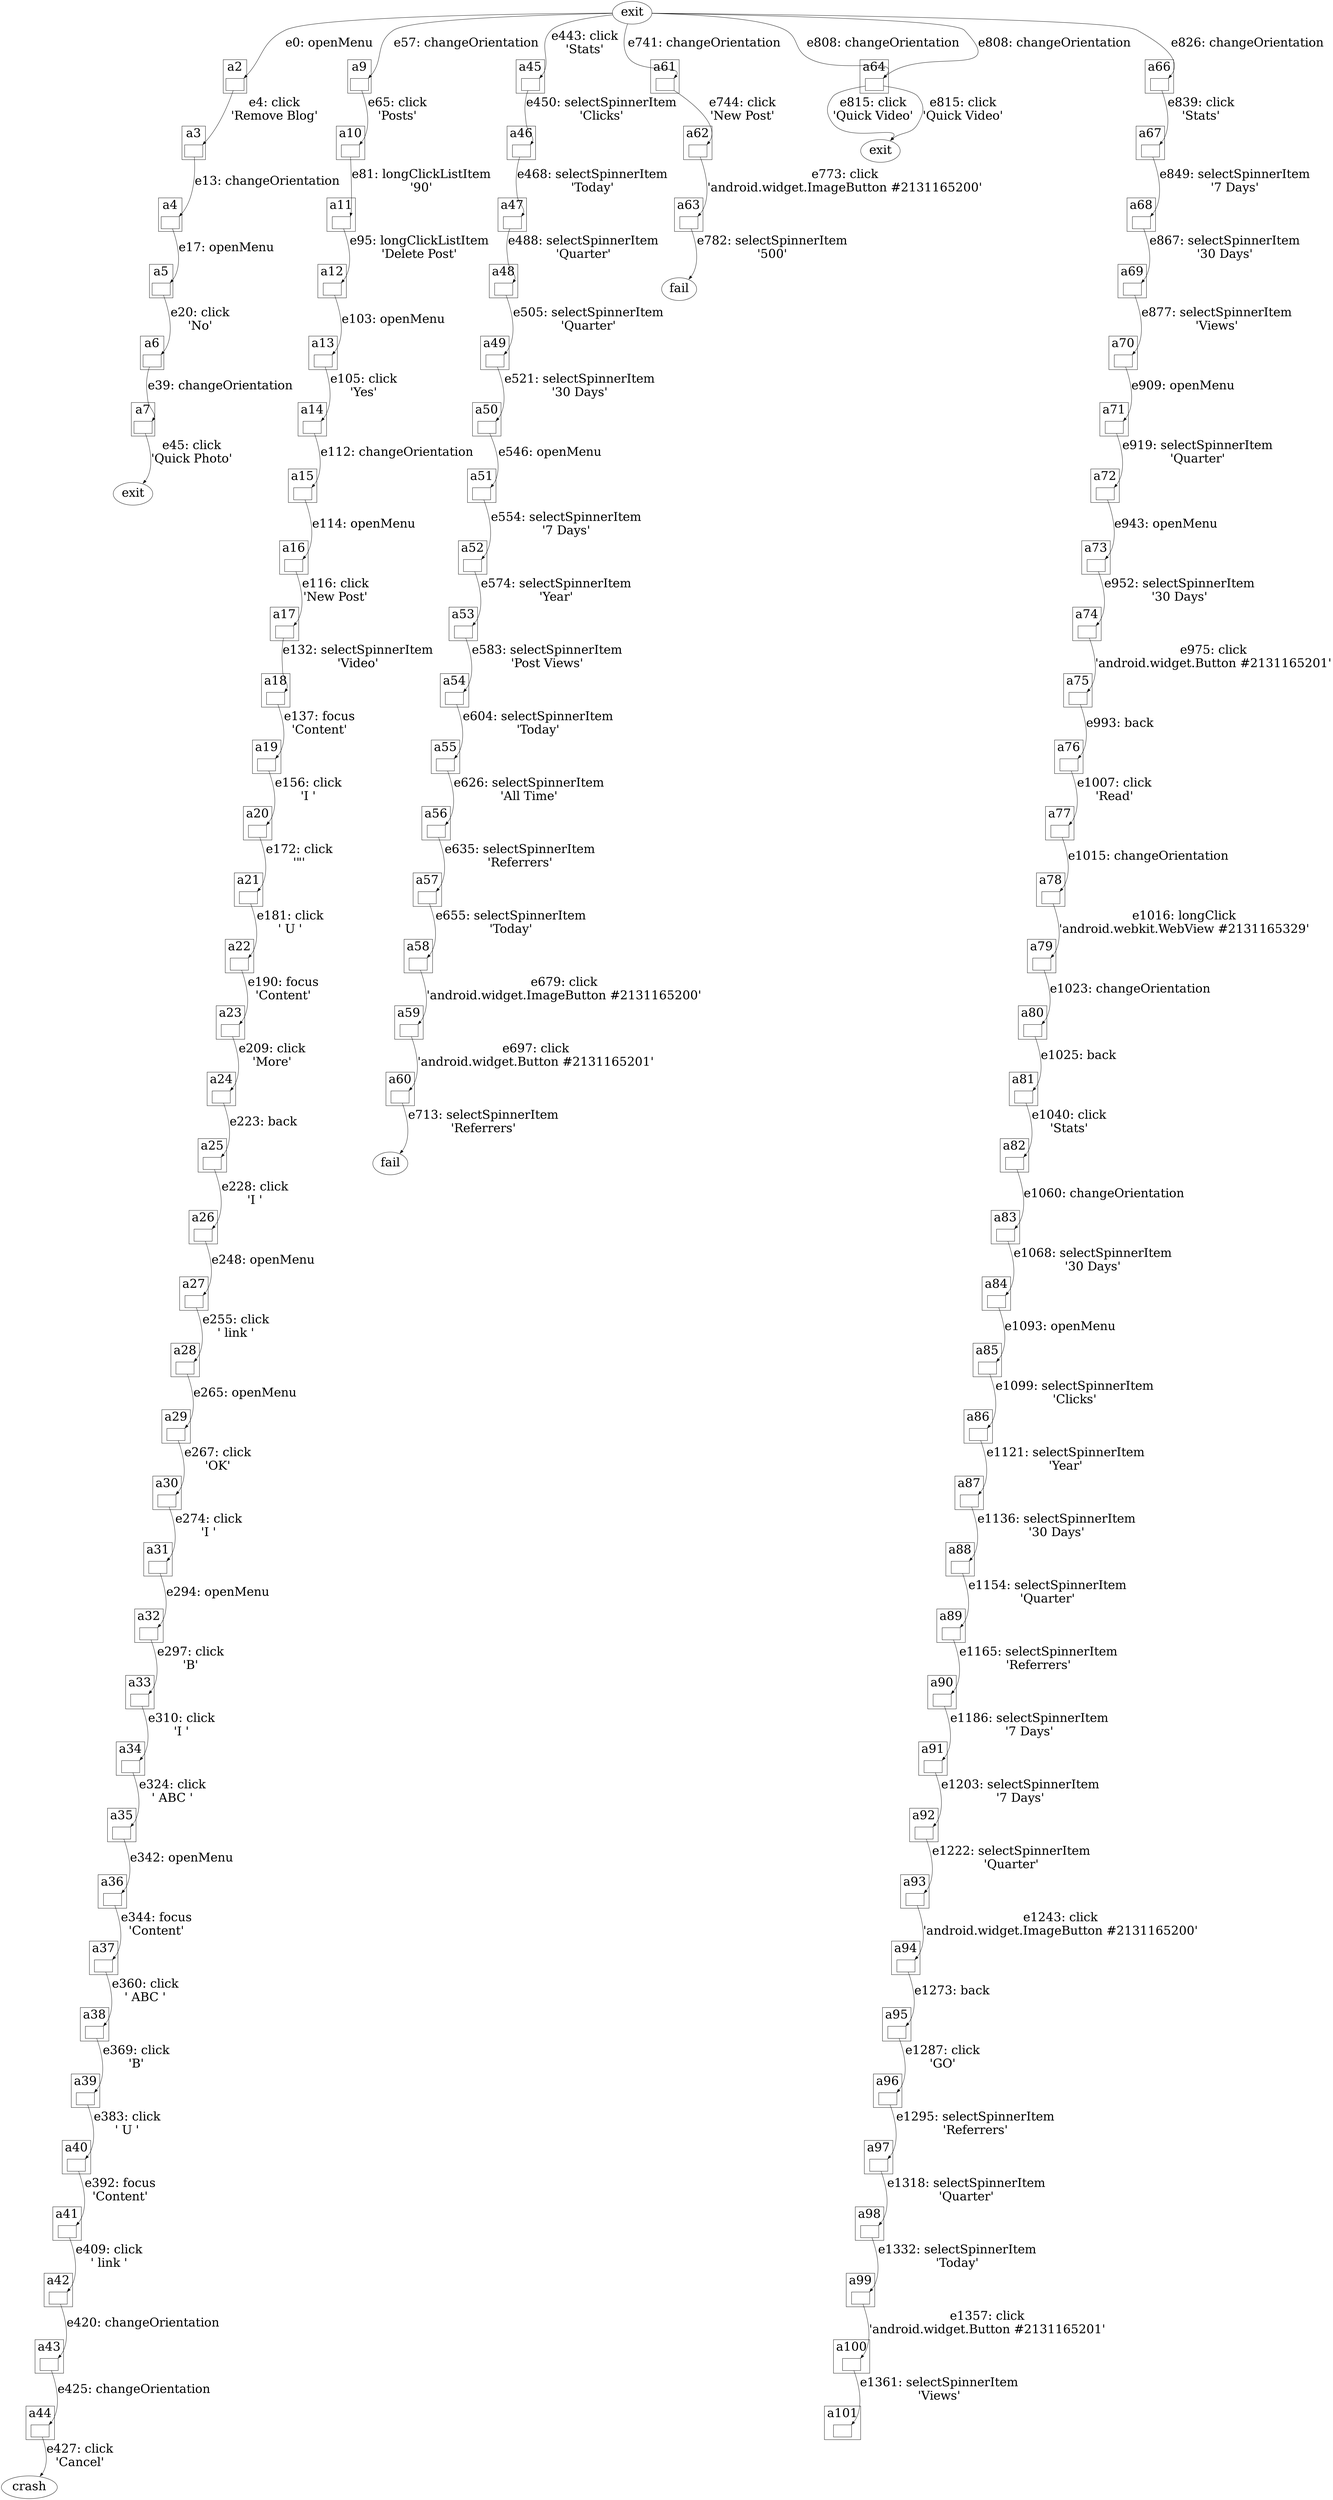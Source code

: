 digraph GuiTree {

	graph [nodesep=1, fontsize=36];
	node [fontsize=36];
	edge [fontsize=36, headport=ne];

## Edges

	a1 -> a2 [label="e0: openMenu"];
	a2 -> a3 [label="e4: click\n'Remove Blog'"];
	a3 -> a4 [label="e13: changeOrientation"];
	a4 -> a5 [label="e17: openMenu"];
	a5 -> a6 [label="e20: click\n'No'"];
	a6 -> a7 [label="e39: changeOrientation"];
	a7 -> a8 [label="e45: click\n'Quick Photo'"];
	a1 -> a9 [label="e57: changeOrientation"];
	a9 -> a10 [label="e65: click\n'Posts'"];
	a10 -> a11 [label="e81: longClickListItem\n'90'"];
	a11 -> a12 [label="e95: longClickListItem\n'Delete Post'"];
	a12 -> a13 [label="e103: openMenu"];
	a13 -> a14 [label="e105: click\n'Yes'"];
	a14 -> a15 [label="e112: changeOrientation"];
	a15 -> a16 [label="e114: openMenu"];
	a16 -> a17 [label="e116: click\n'New Post'"];
	a17 -> a18 [label="e132: selectSpinnerItem\n'Video'"];
	a18 -> a19 [label="e137: focus\n'Content'"];
	a19 -> a20 [label="e156: click\n'I '"];
	a20 -> a21 [label="e172: click\n'\"'"];
	a21 -> a22 [label="e181: click\n' U '"];
	a22 -> a23 [label="e190: focus\n'Content'"];
	a23 -> a24 [label="e209: click\n'More'"];
	a24 -> a25 [label="e223: back"];
	a25 -> a26 [label="e228: click\n'I '"];
	a26 -> a27 [label="e248: openMenu"];
	a27 -> a28 [label="e255: click\n' link '"];
	a28 -> a29 [label="e265: openMenu"];
	a29 -> a30 [label="e267: click\n'OK'"];
	a30 -> a31 [label="e274: click\n'I '"];
	a31 -> a32 [label="e294: openMenu"];
	a32 -> a33 [label="e297: click\n'B'"];
	a33 -> a34 [label="e310: click\n'I '"];
	a34 -> a35 [label="e324: click\n' ABC '"];
	a35 -> a36 [label="e342: openMenu"];
	a36 -> a37 [label="e344: focus\n'Content'"];
	a37 -> a38 [label="e360: click\n' ABC '"];
	a38 -> a39 [label="e369: click\n'B'"];
	a39 -> a40 [label="e383: click\n' U '"];
	a40 -> a41 [label="e392: focus\n'Content'"];
	a41 -> a42 [label="e409: click\n' link '"];
	a42 -> a43 [label="e420: changeOrientation"];
	a43 -> a44 [label="e425: changeOrientation"];
	a44 -> c0 [label="e427: click\n'Cancel'"];
	a1 -> a45 [label="e443: click\n'Stats'"];
	a45 -> a46 [label="e450: selectSpinnerItem\n'Clicks'"];
	a46 -> a47 [label="e468: selectSpinnerItem\n'Today'"];
	a47 -> a48 [label="e488: selectSpinnerItem\n'Quarter'"];
	a48 -> a49 [label="e505: selectSpinnerItem\n'Quarter'"];
	a49 -> a50 [label="e521: selectSpinnerItem\n'30 Days'"];
	a50 -> a51 [label="e546: openMenu"];
	a51 -> a52 [label="e554: selectSpinnerItem\n'7 Days'"];
	a52 -> a53 [label="e574: selectSpinnerItem\n'Year'"];
	a53 -> a54 [label="e583: selectSpinnerItem\n'Post Views'"];
	a54 -> a55 [label="e604: selectSpinnerItem\n'Today'"];
	a55 -> a56 [label="e626: selectSpinnerItem\n'All Time'"];
	a56 -> a57 [label="e635: selectSpinnerItem\n'Referrers'"];
	a57 -> a58 [label="e655: selectSpinnerItem\n'Today'"];
	a58 -> a59 [label="e679: click\n'android.widget.ImageButton #2131165200'"];
	a59 -> a60 [label="e697: click\n'android.widget.Button #2131165201'"];
	a60 -> f0 [label="e713: selectSpinnerItem\n'Referrers'"];
	a1 -> a61 [label="e741: changeOrientation"];
	a61 -> a62 [label="e744: click\n'New Post'"];
	a62 -> a63 [label="e773: click\n'android.widget.ImageButton #2131165200'"];
	a63 -> f1 [label="e782: selectSpinnerItem\n'500'"];
	a1 -> a64 [label="e808: changeOrientation"];
	a64 -> a65 [label="e815: click\n'Quick Video'"];
	a1 -> a64 [label="e808: changeOrientation"];
	a64 -> a65 [label="e815: click\n'Quick Video'"];
	a1 -> a66 [label="e826: changeOrientation"];
	a66 -> a67 [label="e839: click\n'Stats'"];
	a67 -> a68 [label="e849: selectSpinnerItem\n'7 Days'"];
	a68 -> a69 [label="e867: selectSpinnerItem\n'30 Days'"];
	a69 -> a70 [label="e877: selectSpinnerItem\n'Views'"];
	a70 -> a71 [label="e909: openMenu"];
	a71 -> a72 [label="e919: selectSpinnerItem\n'Quarter'"];
	a72 -> a73 [label="e943: openMenu"];
	a73 -> a74 [label="e952: selectSpinnerItem\n'30 Days'"];
	a74 -> a75 [label="e975: click\n'android.widget.Button #2131165201'"];
	a75 -> a76 [label="e993: back"];
	a76 -> a77 [label="e1007: click\n'Read'"];
	a77 -> a78 [label="e1015: changeOrientation"];
	a78 -> a79 [label="e1016: longClick\n'android.webkit.WebView #2131165329'"];
	a79 -> a80 [label="e1023: changeOrientation"];
	a80 -> a81 [label="e1025: back"];
	a81 -> a82 [label="e1040: click\n'Stats'"];
	a82 -> a83 [label="e1060: changeOrientation"];
	a83 -> a84 [label="e1068: selectSpinnerItem\n'30 Days'"];
	a84 -> a85 [label="e1093: openMenu"];
	a85 -> a86 [label="e1099: selectSpinnerItem\n'Clicks'"];
	a86 -> a87 [label="e1121: selectSpinnerItem\n'Year'"];
	a87 -> a88 [label="e1136: selectSpinnerItem\n'30 Days'"];
	a88 -> a89 [label="e1154: selectSpinnerItem\n'Quarter'"];
	a89 -> a90 [label="e1165: selectSpinnerItem\n'Referrers'"];
	a90 -> a91 [label="e1186: selectSpinnerItem\n'7 Days'"];
	a91 -> a92 [label="e1203: selectSpinnerItem\n'7 Days'"];
	a92 -> a93 [label="e1222: selectSpinnerItem\n'Quarter'"];
	a93 -> a94 [label="e1243: click\n'android.widget.ImageButton #2131165200'"];
	a94 -> a95 [label="e1273: back"];
	a95 -> a96 [label="e1287: click\n'GO'"];
	a96 -> a97 [label="e1295: selectSpinnerItem\n'Referrers'"];
	a97 -> a98 [label="e1318: selectSpinnerItem\n'Quarter'"];
	a98 -> a99 [label="e1332: selectSpinnerItem\n'Today'"];
	a99 -> a100 [label="e1357: click\n'android.widget.Button #2131165201'"];
	a100 -> a101 [label="e1361: selectSpinnerItem\n'Views'"];

## Nodes

	a1 [label="exit"];

	subgraph cluster_a2{label="a2"; a2};
	a2 [label="", shapefile="a2.jpg"];

	subgraph cluster_a3{label="a3"; a3};
	a3 [label="", shapefile="a3.jpg"];

	subgraph cluster_a4{label="a4"; a4};
	a4 [label="", shapefile="a4.jpg"];

	subgraph cluster_a5{label="a5"; a5};
	a5 [label="", shapefile="a5.jpg"];

	subgraph cluster_a6{label="a6"; a6};
	a6 [label="", shapefile="a6.jpg"];

	subgraph cluster_a7{label="a7"; a7};
	a7 [label="", shapefile="a7.jpg"];

	a8 [label="exit"];

	subgraph cluster_a9{label="a9"; a9};
	a9 [label="", shapefile="a9.jpg"];

	subgraph cluster_a10{label="a10"; a10};
	a10 [label="", shapefile="a10.jpg"];

	subgraph cluster_a11{label="a11"; a11};
	a11 [label="", shapefile="a11.jpg"];

	subgraph cluster_a12{label="a12"; a12};
	a12 [label="", shapefile="a12.jpg"];

	subgraph cluster_a13{label="a13"; a13};
	a13 [label="", shapefile="a13.jpg"];

	subgraph cluster_a14{label="a14"; a14};
	a14 [label="", shapefile="a14.jpg"];

	subgraph cluster_a15{label="a15"; a15};
	a15 [label="", shapefile="a15.jpg"];

	subgraph cluster_a16{label="a16"; a16};
	a16 [label="", shapefile="a16.jpg"];

	subgraph cluster_a17{label="a17"; a17};
	a17 [label="", shapefile="a17.jpg"];

	subgraph cluster_a18{label="a18"; a18};
	a18 [label="", shapefile="a18.jpg"];

	subgraph cluster_a19{label="a19"; a19};
	a19 [label="", shapefile="a19.jpg"];

	subgraph cluster_a20{label="a20"; a20};
	a20 [label="", shapefile="a20.jpg"];

	subgraph cluster_a21{label="a21"; a21};
	a21 [label="", shapefile="a21.jpg"];

	subgraph cluster_a22{label="a22"; a22};
	a22 [label="", shapefile="a22.jpg"];

	subgraph cluster_a23{label="a23"; a23};
	a23 [label="", shapefile="a23.jpg"];

	subgraph cluster_a24{label="a24"; a24};
	a24 [label="", shapefile="a24.jpg"];

	subgraph cluster_a25{label="a25"; a25};
	a25 [label="", shapefile="a25.jpg"];

	subgraph cluster_a26{label="a26"; a26};
	a26 [label="", shapefile="a26.jpg"];

	subgraph cluster_a27{label="a27"; a27};
	a27 [label="", shapefile="a27.jpg"];

	subgraph cluster_a28{label="a28"; a28};
	a28 [label="", shapefile="a28.jpg"];

	subgraph cluster_a29{label="a29"; a29};
	a29 [label="", shapefile="a29.jpg"];

	subgraph cluster_a30{label="a30"; a30};
	a30 [label="", shapefile="a30.jpg"];

	subgraph cluster_a31{label="a31"; a31};
	a31 [label="", shapefile="a31.jpg"];

	subgraph cluster_a32{label="a32"; a32};
	a32 [label="", shapefile="a32.jpg"];

	subgraph cluster_a33{label="a33"; a33};
	a33 [label="", shapefile="a33.jpg"];

	subgraph cluster_a34{label="a34"; a34};
	a34 [label="", shapefile="a34.jpg"];

	subgraph cluster_a35{label="a35"; a35};
	a35 [label="", shapefile="a35.jpg"];

	subgraph cluster_a36{label="a36"; a36};
	a36 [label="", shapefile="a36.jpg"];

	subgraph cluster_a37{label="a37"; a37};
	a37 [label="", shapefile="a37.jpg"];

	subgraph cluster_a38{label="a38"; a38};
	a38 [label="", shapefile="a38.jpg"];

	subgraph cluster_a39{label="a39"; a39};
	a39 [label="", shapefile="a39.jpg"];

	subgraph cluster_a40{label="a40"; a40};
	a40 [label="", shapefile="a40.jpg"];

	subgraph cluster_a41{label="a41"; a41};
	a41 [label="", shapefile="a41.jpg"];

	subgraph cluster_a42{label="a42"; a42};
	a42 [label="", shapefile="a42.jpg"];

	subgraph cluster_a43{label="a43"; a43};
	a43 [label="", shapefile="a43.jpg"];

	subgraph cluster_a44{label="a44"; a44};
	a44 [label="", shapefile="a44.jpg"];

	c0 [label="crash"];

	subgraph cluster_a45{label="a45"; a45};
	a45 [label="", shapefile="a45.jpg"];

	subgraph cluster_a46{label="a46"; a46};
	a46 [label="", shapefile="a46.jpg"];

	subgraph cluster_a47{label="a47"; a47};
	a47 [label="", shapefile="a47.jpg"];

	subgraph cluster_a48{label="a48"; a48};
	a48 [label="", shapefile="a48.jpg"];

	subgraph cluster_a49{label="a49"; a49};
	a49 [label="", shapefile="a49.jpg"];

	subgraph cluster_a50{label="a50"; a50};
	a50 [label="", shapefile="a50.jpg"];

	subgraph cluster_a51{label="a51"; a51};
	a51 [label="", shapefile="a51.jpg"];

	subgraph cluster_a52{label="a52"; a52};
	a52 [label="", shapefile="a52.jpg"];

	subgraph cluster_a53{label="a53"; a53};
	a53 [label="", shapefile="a53.jpg"];

	subgraph cluster_a54{label="a54"; a54};
	a54 [label="", shapefile="a54.jpg"];

	subgraph cluster_a55{label="a55"; a55};
	a55 [label="", shapefile="a55.jpg"];

	subgraph cluster_a56{label="a56"; a56};
	a56 [label="", shapefile="a56.jpg"];

	subgraph cluster_a57{label="a57"; a57};
	a57 [label="", shapefile="a57.jpg"];

	subgraph cluster_a58{label="a58"; a58};
	a58 [label="", shapefile="a58.jpg"];

	subgraph cluster_a59{label="a59"; a59};
	a59 [label="", shapefile="a59.jpg"];

	subgraph cluster_a60{label="a60"; a60};
	a60 [label="", shapefile="a60.jpg"];

	f0 [label="fail"];

	subgraph cluster_a61{label="a61"; a61};
	a61 [label="", shapefile="a61.jpg"];

	subgraph cluster_a62{label="a62"; a62};
	a62 [label="", shapefile="a62.jpg"];

	subgraph cluster_a63{label="a63"; a63};
	a63 [label="", shapefile="a63.jpg"];

	f1 [label="fail"];

	subgraph cluster_a64{label="a64"; a64};
	a64 [label="", shapefile="a64.jpg"];

	a65 [label="exit"];

	subgraph cluster_a64{label="a64"; a64};
	a64 [label="", shapefile="a64.jpg"];

	a65 [label="exit"];

	subgraph cluster_a66{label="a66"; a66};
	a66 [label="", shapefile="a66.jpg"];

	subgraph cluster_a67{label="a67"; a67};
	a67 [label="", shapefile="a67.jpg"];

	subgraph cluster_a68{label="a68"; a68};
	a68 [label="", shapefile="a68.jpg"];

	subgraph cluster_a69{label="a69"; a69};
	a69 [label="", shapefile="a69.jpg"];

	subgraph cluster_a70{label="a70"; a70};
	a70 [label="", shapefile="a70.jpg"];

	subgraph cluster_a71{label="a71"; a71};
	a71 [label="", shapefile="a71.jpg"];

	subgraph cluster_a72{label="a72"; a72};
	a72 [label="", shapefile="a72.jpg"];

	subgraph cluster_a73{label="a73"; a73};
	a73 [label="", shapefile="a73.jpg"];

	subgraph cluster_a74{label="a74"; a74};
	a74 [label="", shapefile="a74.jpg"];

	subgraph cluster_a75{label="a75"; a75};
	a75 [label="", shapefile="a75.jpg"];

	subgraph cluster_a76{label="a76"; a76};
	a76 [label="", shapefile="a76.jpg"];

	subgraph cluster_a77{label="a77"; a77};
	a77 [label="", shapefile="a77.jpg"];

	subgraph cluster_a78{label="a78"; a78};
	a78 [label="", shapefile="a78.jpg"];

	subgraph cluster_a79{label="a79"; a79};
	a79 [label="", shapefile="a79.jpg"];

	subgraph cluster_a80{label="a80"; a80};
	a80 [label="", shapefile="a80.jpg"];

	subgraph cluster_a81{label="a81"; a81};
	a81 [label="", shapefile="a81.jpg"];

	subgraph cluster_a82{label="a82"; a82};
	a82 [label="", shapefile="a82.jpg"];

	subgraph cluster_a83{label="a83"; a83};
	a83 [label="", shapefile="a83.jpg"];

	subgraph cluster_a84{label="a84"; a84};
	a84 [label="", shapefile="a84.jpg"];

	subgraph cluster_a85{label="a85"; a85};
	a85 [label="", shapefile="a85.jpg"];

	subgraph cluster_a86{label="a86"; a86};
	a86 [label="", shapefile="a86.jpg"];

	subgraph cluster_a87{label="a87"; a87};
	a87 [label="", shapefile="a87.jpg"];

	subgraph cluster_a88{label="a88"; a88};
	a88 [label="", shapefile="a88.jpg"];

	subgraph cluster_a89{label="a89"; a89};
	a89 [label="", shapefile="a89.jpg"];

	subgraph cluster_a90{label="a90"; a90};
	a90 [label="", shapefile="a90.jpg"];

	subgraph cluster_a91{label="a91"; a91};
	a91 [label="", shapefile="a91.jpg"];

	subgraph cluster_a92{label="a92"; a92};
	a92 [label="", shapefile="a92.jpg"];

	subgraph cluster_a93{label="a93"; a93};
	a93 [label="", shapefile="a93.jpg"];

	subgraph cluster_a94{label="a94"; a94};
	a94 [label="", shapefile="a94.jpg"];

	subgraph cluster_a95{label="a95"; a95};
	a95 [label="", shapefile="a95.jpg"];

	subgraph cluster_a96{label="a96"; a96};
	a96 [label="", shapefile="a96.jpg"];

	subgraph cluster_a97{label="a97"; a97};
	a97 [label="", shapefile="a97.jpg"];

	subgraph cluster_a98{label="a98"; a98};
	a98 [label="", shapefile="a98.jpg"];

	subgraph cluster_a99{label="a99"; a99};
	a99 [label="", shapefile="a99.jpg"];

	subgraph cluster_a100{label="a100"; a100};
	a100 [label="", shapefile="a100.jpg"];

	subgraph cluster_a101{label="a101"; a101};
	a101 [label="", shapefile="a101.jpg"];

}
